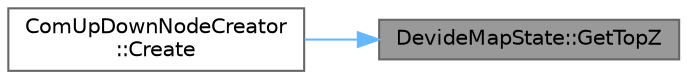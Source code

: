 digraph "DevideMapState::GetTopZ"
{
 // LATEX_PDF_SIZE
  bgcolor="transparent";
  edge [fontname=Helvetica,fontsize=10,labelfontname=Helvetica,labelfontsize=10];
  node [fontname=Helvetica,fontsize=10,shape=box,height=0.2,width=0.4];
  rankdir="RL";
  Node1 [id="Node000001",label="DevideMapState::GetTopZ",height=0.2,width=0.4,color="gray40", fillcolor="grey60", style="filled", fontcolor="black",tooltip="長方形状に切り分けられたマップから，最も高いZ座標を返す．"];
  Node1 -> Node2 [id="edge1_Node000001_Node000002",dir="back",color="steelblue1",style="solid",tooltip=" "];
  Node2 [id="Node000002",label="ComUpDownNodeCreator\l::Create",height=0.2,width=0.4,color="grey40", fillcolor="white", style="filled",URL="$class_com_up_down_node_creator.html#aadc3eaeffbf95aaa64d607c3113af01a",tooltip="現在のノードから次のノード群を生成する"];
}
